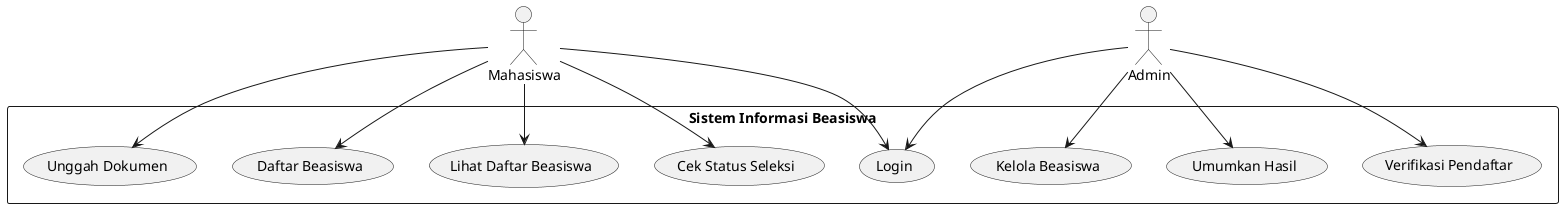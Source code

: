 @startuml usecase
actor Mahasiswa
actor Admin

rectangle "Sistem Informasi Beasiswa" {
    (Login)
    (Lihat Daftar Beasiswa)
    (Daftar Beasiswa)
    (Unggah Dokumen)
    (Cek Status Seleksi)
    (Kelola Beasiswa)
    (Verifikasi Pendaftar)
    (Umumkan Hasil)
}

Mahasiswa --> (Login)
Mahasiswa --> (Lihat Daftar Beasiswa)
Mahasiswa --> (Daftar Beasiswa)
Mahasiswa --> (Unggah Dokumen)
Mahasiswa --> (Cek Status Seleksi)

Admin --> (Login)
Admin --> (Kelola Beasiswa)
Admin --> (Verifikasi Pendaftar)
Admin --> (Umumkan Hasil)
@enduml